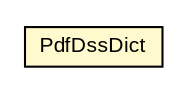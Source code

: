 #!/usr/local/bin/dot
#
# Class diagram 
# Generated by UMLGraph version R5_6-24-gf6e263 (http://www.umlgraph.org/)
#

digraph G {
	edge [fontname="arial",fontsize=10,labelfontname="arial",labelfontsize=10];
	node [fontname="arial",fontsize=10,shape=plaintext];
	nodesep=0.25;
	ranksep=0.5;
	// eu.europa.esig.dss.pdf.PdfDssDict
	c501037 [label=<<table title="eu.europa.esig.dss.pdf.PdfDssDict" border="0" cellborder="1" cellspacing="0" cellpadding="2" port="p" bgcolor="lemonChiffon" href="./PdfDssDict.html">
		<tr><td><table border="0" cellspacing="0" cellpadding="1">
<tr><td align="center" balign="center"> PdfDssDict </td></tr>
		</table></td></tr>
		</table>>, URL="./PdfDssDict.html", fontname="arial", fontcolor="black", fontsize=10.0];
}

